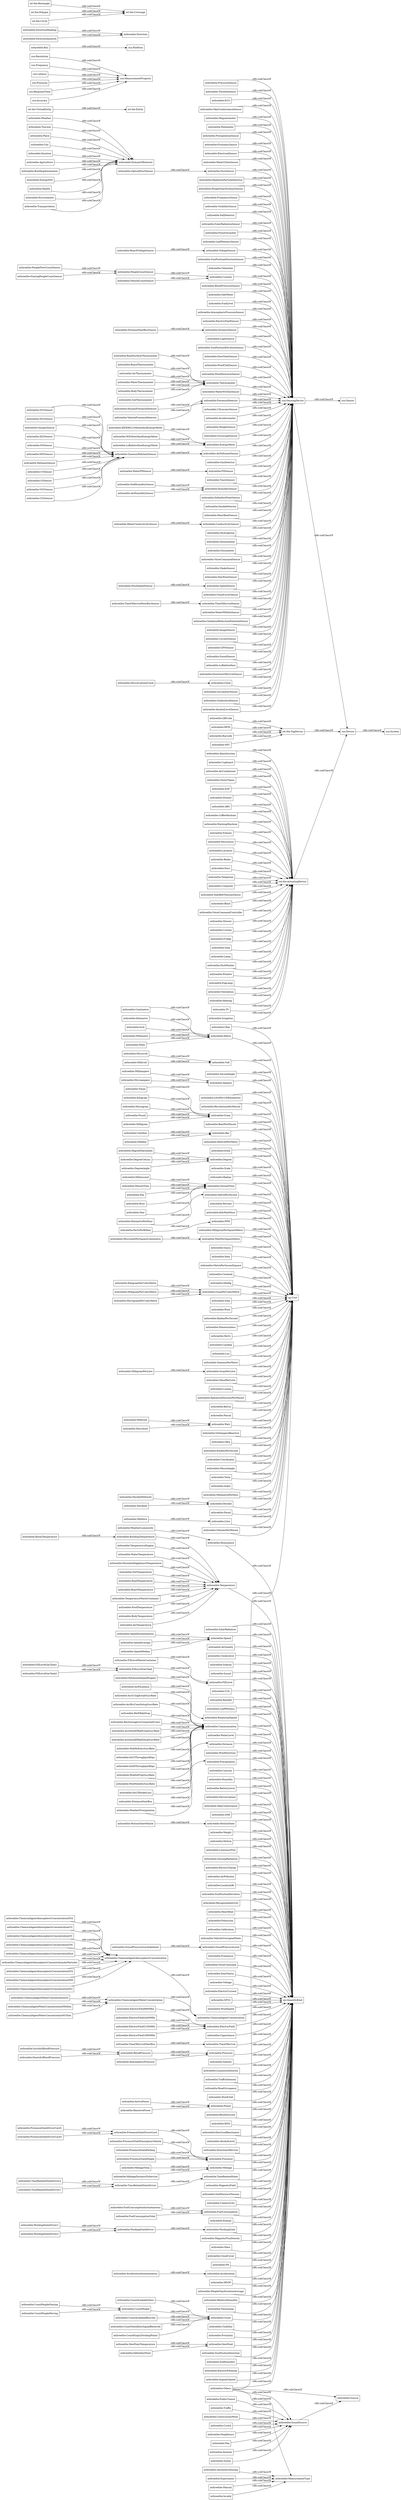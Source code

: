 digraph ar2dtool_diagram { 
rankdir=LR;
size="1000"
node [shape = rectangle, color="black"]; "mthreelite:Dimensionless" "mthreelite:DeltaDewPoint" "mthreelite:Manual" "mthreelite:KilogramPerCubicMetre" "mthreelite:Hertz" "mthreelite:LocationQK" "mthreelite:SunPositionElevation" "mthreelite:PressureSensor" "mthreelite:RecognizedActivity" "mthreelite:Candela" "mthreelite:ThrottleSensor" "mthreelite:DegreeFahrenheit" "mthreelite:Lux" "mthreelite:HeartBeat" "mthreelite:SiemensPerMetre" "mthreelite:IEEE802154InterfaceEnergyMeter" "mthreelite:Potassium" "mthreelite:ECG" "mthreelite:AlarmSystem" "mthreelite:Cupboard" "mthreelite:QRCode" "mthreelite:ChemicalAgentAtmosphericConcentrationNO" "mthreelite:Weather" "mthreelite:SkinConductanceSensor" "mthreelite:FillLevelGasTank2" "mthreelite:Millisecond" "mthreelite:Calibration" "mthreelite:GramPerLitre" "mthreelite:DewPointTemperature" "mthreelite:CountAvailableTaxis" "mthreelite:VehicleOverspeedState" "mthreelite:ChemicalAgentAtmosphericConcentrationNO2" "mthreelite:SoundPressureLevel" "mthreelite:Microvolt" "mthreelite:AirConditioner" "iot-lite:VirtualEntity" "mthreelite:Magnetometer" "mthreelite:Frequency" "mthreelite:VoiceCommand" "ssn:Resolution" "mthreelite:DoorStatus" "mthreelite:PeopleCountSensor" "mthreelite:Voltage" "mthreelite:Pedometer" "mthreelite:FuelConsumptionTotal" "mthreelite:Millilitre" "mthreelite:PrecipitationSensor" "mthreelite:SO2Sensor" "mthreelite:NO2Sensor" "mthreelite:ProximitySensor" "mthreelite:ElectricalSensor" "mthreelite:WaterO2IonSensor" "mthreelite:MmolPerLitre" "mthreelite:ElectricCurrent" "mthreelite:MilligramPerCubicMetre" "mthreelite:DustSensor" "mthreelite:SPO2" "mthreelite:FillLevelGasTank1" "mthreelite:RadiationParticleDetector" "mthreelite:Tourism" "mthreelite:Lumen" "mthreelite:WindSpeed" "mthreelite:PeopleStayDurationSensor" "mthreelite:SystolicBloodPressure" "ssn:SensingDevice" "mthreelite:SnowChains" "mthreelite:ChemicalAgentConcentration" "mthreelite:WorkingStateDriver1" "mthreelite:ElectricField" "mthreelite:FrequencySensor" "mthreelite:CountPeople" "mthreelite:RadiationParticlesPerMinute" "mthreelite:GaseousPollutantSensor" "ssn:Platform" "mthreelite:Capacitance" "mthreelite:Invalid" "mthreelite:OxygenSensor" "mthreelite:TimeOfArrival" "mthreelite:Pressure" "mthreelite:VisibilitySensor" "mthreelite:Kelvin" "mthreelite:Pascal" "mthreelite:H2SSensor" "mthreelite:Salinity" "mthreelite:DecibelA" "mthreelite:SpeedInstantaneous" "mthreelite:MinuteTime" "mthreelite:FallDetector" "mthreelite:Watt" "mthreelite:LuminousIntensity" "mthreelite:SolarRadiationSensor" "mthreelite:TrafficIntensity" "mthreelite:VoltAmpereReactive" "mthreelite:AccS1SigEstabSuccRate" "mthreelite:Fan" "mthreelite:Okta" "mthreelite:HouseholdApplianceTemperature" "mthreelite:RoadOccupancy" "mthreelite:Centibar" "mthreelite:Tonne" "mthreelite:WindChill" "mthreelite:Power" "mthreelite:TimeRelatedStateDriver2" "mthreelite:Animals" "mthreelite:MilligramPerLitre" "mthreelite:PulseOxymeter" "ssn:Sensor" "mthreelite:DirectionHeading" "mthreelite:BloodGlucose" "mthreelite:SoilTemperature" "mthreelite:Milliampere" "mthreelite:NOSensor" "mthreelite:RSSI" "mthreelite:Place" "mthreelite:FillLevelWasteContainer" "mthreelite:WeatherLuminosity" "mthreelite:MileageDistanceToService" "mthreelite:RoadTemperature" "mthreelite:DirectionAzimuth" "mthreelite:KilobitsPerSecond" "mthreelite:Coordinates" "mthreelite:NH3Sensor" "mthreelite:ESP" "mthreelite:RFID" "mthreelite:SoilHumiditySensor" "mthreelite:MinuteAngle" "mthreelite:LeafWetnessSensor" "mthreelite:Drawer" "mthreelite:Tesla" "mthreelite:Kilogram" "mthreelite:VoltageSensor" "mthreelite:ElectricalResistance" "mthreelite:SunPositionDirectionSensor" "mthreelite:PresenceStateEmergencyVehicle" "mthreelite:Barcode" "ssn:Device" "mthreelite:AlcoholLevel" "iot-lite:TagDevice" "mthreelite:Odometer" "mthreelite:MicrowattPerSquareCentimetre" "mthreelite:Counter" "mthreelite:BloodPressureSensor" "mthreelite:SaltMeter" "mthreelite:ABS" "mthreelite:CoffeeMachine" "mthreelite:PeopleFlowCountSensor" "mthreelite:DirectionOfArrival" "mthreelite:Centimetre" "mthreelite:Presence" "mthreelite:MethaneSensor" "mthreelite:Microgram" "ssn:Frequency" "mthreelite:AtmosphericPressure" "mthreelite:StayingPeopleCountSensor" "mthreelite:BoardTemperature" "mthreelite:FuelLevel" "mthreelite:PresenceStateDriverCard1" "mthreelite:Mileage" "mthreelite:AccRrcConnSetupSuccRate" "mthreelite:CountPeopleStaying" "mthreelite:Index" "mthreelite:CountAvailableBicycles" "mthreelite:AtmosphericPressureSensor" "mthreelite:Sirens" "mthreelite:MillimetrePerHour" "qu:QuantityKind" "mthreelite:TimeRelatedState" "mthreelite:AirHumiditySensor" "mthreelite:SoundSource" "mthreelite:ElectricFieldSensor" "mthreelite:MagneticField" "mthreelite:Decibel" "mthreelite:SoilMoistureTension" "mthreelite:ReactivePower" "mthreelite:Milliwatt" "mthreelite:Conductivity" "mthreelite:COSensor" "mthreelite:DistanceSensor" "mthreelite:FuelConsumption" "mthreelite:City" "mthreelite:Energy" "mthreelite:RetERabDrop" "mthreelite:Farad" "mthreelite:Litre" "mthreelite:WorkingStateDriver" "mthreelite:WashingMachine" "mthreelite:KilometrePerHour" "mthreelite:PublicTransit" "mthreelite:LightSensor" "mthreelite:SunPositionElevationSensor" "mthreelite:DegreeCelsius" "mthreelite:DoorStateSensor" "mthreelite:WindChillSensor" "mthreelite:FuelConsumptionInstantaneous" "mthreelite:WindDirectionSensor" "mthreelite:Thermometer" "mthreelite:ResAverageLicConnectedUsers" "mthreelite:TimeRelatedStateDriver" "mthreelite:TemperatureWasteContainer" "mthreelite:AutomaticSensing" "mthreelite:Freezer" "mthreelite:WaterNO3IonSensor" "mthreelite:VehiclesPerMinute" "mthreelite:PresenceDetector" "mthreelite:WorkingState" "mthreelite:MagneticFluxDensity" "mthreelite:Mass" "mthreelite:CloudCover" "mthreelite:ChemicalAgentAtmosphericConcentrationCO" "mthreelite:Day" "mthreelite:Ohm" "mthreelite:Microampere" "mthreelite:Kilometre" "mthreelite:RoadSurfaceThermometer" "mthreelite:PH" "mthreelite:AccInitialERabEstabSuccRate" "mthreelite:Microwave" "ssn:Latency" "mthreelite:MicrogramPerCubicMetre" "mthreelite:WaterConductivitySensor" "mthreelite:UltrasonicSensor" "mthreelite:Accelerometer" "mthreelite:Metre" "mthreelite:WeightSensor" "mthreelite:Volt" "mthreelite:SecondAngle" "mthreelite:Traffic" "mthreelite:BoardThermometer" "mthreelite:Acceleration" "mthreelite:ChemicalAgentWaterConcentrationNO3Ion" "mthreelite:Ampere" "mthreelite:Millivolt" "mthreelite:AccInitialERabSetupSuccRate" "mthreelite:RoomTemperature" "mthreelite:GyroscopeSensor" "ssn:MeasurementProperty" "mthreelite:HDOP" "mthreelite:PeopleStayDurationAverage" "mthreelite:Emotion" "mthreelite:DecibelMilliwatt" "iot-lite:ActuatingDevice" "mthreelite:RelativeHumidity" "mthreelite:FoodTemperature" "mthreelite:Timestamp" "mthreelite:LitrePer100Kilometres" "mthreelite:Count" "mthreelite:RevolutionsPerMinute" "mthreelite:EnergyMeter" "mthreelite:AirPollutantSensor" "mthreelite:Visibility" "mthreelite:Proximity" "mthreelite:GasDetector" "mthreelite:Gram" "mthreelite:BeatPerMinute" "mthreelite:ActivePower" "mthreelite:Microwatt" "mthreelite:MileageTotal" "mthreelite:Bar" "mthreelite:SpeedAverage" "mthreelite:TimeRelatedStateDriver1" "mthreelite:PHSensor" "mthreelite:HumanPresenceDetector" "mthreelite:MillivoltPerMetre" "mthreelite:TouchSensor" "mthreelite:AirThermometer" "mthreelite:EAQI" "mthreelite:Agriculture" "mthreelite:Lavatory" "mthreelite:HumiditySensor" "mthreelite:DewPoint" "mthreelite:Degree" "mthreelite:MobHoExecSuccRate" "mthreelite:ChemicalAgentAtmosphericConcentrationO3" "mthreelite:Inch" "mthreelite:VehiclePresenceDetector" "mthreelite:Scale" "mthreelite:Radian" "mthreelite:SunPositionDirection" "mthreelite:SoilHumidity" "ssn:System" "mthreelite:ElectricPotential" "mthreelite:AngularSpeed" "mthreelite:BloodPressure" "mthreelite:O3Sensor" "mthreelite:Illuminance" "mthreelite:DeltaDewPointSensor" "mthreelite:DistanceNextBusSensor" "mthreelite:Temperature" "mthreelite:IntUlThroughputKbps" "mthreelite:Hour" "mthreelite:BuildingAutomation" "mthreelite:Bus" "mthreelite:ChemicalAgentAtmosphericConcentrationVOC" "mthreelite:SolarRadiation" "mthreelite:BodyTemperature" "mthreelite:Speed" "mthreelite:MotionStateVehicle" "mthreelite:TimeOfArrivalNextBus" "mthreelite:SecondTime" "mthreelite:ElectricField900Mhz" "mthreelite:AirQuality" "mthreelite:CountStatellitesSignalReceived" "mthreelite:Cholesterol" "mthreelite:PartsPerBillion" "mthreelite:WorkingStateDriver2" "mthreelite:OpticalDustSensor" "mthreelite:Boiler" "mthreelite:CountEmptyDockingPoints" "mthreelite:MetrePerSecond" "mthreelite:AirTemperature" "mthreelite:SmokeDetector" "mthreelite:DistanceNextBus" "mthreelite:Year" "mthreelite:ChemicalAgentAtmosphericConcentrationDust" "mthreelite:Pound" "mthreelite:NFC" "mthreelite:PresenceStateParking" "ssn:Precision" "mthreelite:DiastolicBloodPressure" "mthreelite:EnergyDOI" "mthreelite:Sodium" "mthreelite:Door" "mthreelite:ChemicalAgentAtmosphericConcentrationAirParticles" "mthreelite:Sound" "mthreelite:BuildingTemperature" "mthreelite:FillLevel" "mthreelite:Percent" "mthreelite:Milligram" "mthreelite:ChemicalAgentAtmosphericConcentration" "mthreelite:CO2" "mthreelite:ChemicalAgentWaterConcentrationO2" "mthreelite:ConstructionWork" "mthreelite:Rainfall" "mthreelite:WaterThermometer" "mthreelite:Telephone" "mthreelite:Health" "mthreelite:Millimetre" "mthreelite:KiloWattHour" "mthreelite:LeafWetness" "mthreelite:HeartBeatSensor" "mthreelite:Miles" "mthreelite:Computer" "mthreelite:WiFiInterfaceEnergyMeter" "mthreelite:WeatherPrecipitation" "ssn:ResponseTime" "mthreelite:SpeedMedian" "mthreelite:Millibar" "mthreelite:ConductivitySensor" "mthreelite:SoundPressureLevelAmbient" "mthreelite:RotationalSpeed" "mthreelite:PPM" "mthreelite:Communication" "mthreelite:WaterLevel" "mthreelite:Distance" "mthreelite:Hydrophone" "mthreelite:Seismometer" "mthreelite:DeviceUptimeClock" "mthreelite:IntDlThroughputKbps" "mthreelite:WindDirection" "mthreelite:SeatBeltTensionSensor" "mthreelite:MilligramPerSquareMetre" "mthreelite:ElectricField2400MHz" "mthreelite:Blind" "mthreelite:Precipitation" "mthreelite:VoiceCommandController" "mthreelite:Experiment" "mthreelite:PresenceStatePeople" "mthreelite:WattPerSquareMetre" "mthreelite:Crowd" "mthreelite:Glucometer" "iot-lite:Rectangle" "mthreelite:Environment" "mthreelite:Shower" "mthreelite:CountPeopleMoving" "mthreelite:Curtain" "mthreelite:ChemicalAgentAtmosphericConcentrationSO2" "mthreelite:ElectricField2100MHz" "mthreelite:Calcium" "mthreelite:WaterPHSensor" "mthreelite:VoiceCommandSensor" "mthreelite:DomainOfInterest" "mthreelite:ShakeSensor" "mthreelite:Gauss" "mthreelite:Fridge" "mthreelite:DewPointSensor" "mthreelite:Item" "mthreelite:AccelerationInstantaneous" "mthreelite:SpeedSensor" "mthreelite:DegreeAngle" "mthreelite:CloudCoverSensor" "mthreelite:Humidity" "mthreelite:WindSpeedSensor" "mthreelite:Sink" "mthreelite:MetrePerSecondSquare" "iot-lite:Polygon" "mthreelite:Neighbours" "mthreelite:Coulomb" "mthreelite:MeasurementType" "mthreelite:MobHoPrepSuccRate" "mthreelite:Direction" "mthreelite:TimeOfArrivalSensor" "mthreelite:MobMobilitySuccRate" "mthreelite:VehicleCountSensor" "mthreelite:BatteryLevel" "mthreelite:Lamp" "mthreelite:BodyThermometer" "mthreelite:IntUlPacketLoss" "mthreelite:SoilThermometer" "mthreelite:DishWasher" "mthreelite:PresenceStateDriverCard2" "iot-lite:Coverage" "mthreelite:DeviceUptime" "mthreelite:WaterNH4IonSensor" "mthreelite:ChemicalAgentAtmosphericConcentrationNH3" "mthreelite:SkinConductance" "mthreelite:TimeOfArrivalNextBusSensor" "mthreelite:Window" "ssn:Accuracy" "mthreelite:OxidationReductionPotentialSensor" "mthreelite:ImageSensor" "mthreelite:VOCSensor" "mthreelite:CurrentSensor" "mthreelite:ChemicalAgentWaterConcentration" "mthreelite:FogLamp" "mthreelite:Transportation" "qu:Unit" "mthreelite:SNR" "mthreelite:MotionState" "mthreelite:GPSSensor" "mthreelite:Ventilation" "mthreelite:Weight" "mthreelite:MmHg" "mthreelite:Heating" "mthreelite:IntDlLatency" "mthreelite:BoardVoltageSensor" "mthreelite:Source" "mthreelite:ChemicalAgentWaterConcentrationNH4Ion" "mthreelite:Others" "mthreelite:GramPerCubicMetre" "mthreelite:SoundSensor" "mthreelite:LoRaInterface" "mthreelite:DirectionOfArrivalSensor" "mthreelite:Motion" "mthreelite:Clock" "mthreelite:LuminousFlux" "mthreelite:Step" "mthreelite:IonisingRadiation" "mthreelite:CO2Sensor" "iot-lite:Entity" "mthreelite:ElectricField1800MHz" "mthreelite:Wout" "mthreelite:RotationalSpeedEngine" "mthreelite:TemperatureEngine" "mthreelite:PresenceStateDriverCard" "mthreelite:RadianPerSecond" "iot-lite:Circle" "mthreelite:ElectricCharge" "mthreelite:GyrometerSensor" "mthreelite:CholesterolSensor" "mthreelite:AirPollution" "mthreelite:TV" "mthreelite:AlcoholLevelSensor" "mthreelite:LoRaInterfaceEnergyMeter" "mthreelite:WaterTemperature" "mthreelite:Irrigation" "mthreelite:FillLevelGasTank" ; /*classes style*/
	"mthreelite:Microgram" -> "mthreelite:Gram" [ label = "rdfs:subClassOf" ];
	"mthreelite:RSSI" -> "qu:QuantityKind" [ label = "rdfs:subClassOf" ];
	"mthreelite:Index" -> "qu:Unit" [ label = "rdfs:subClassOf" ];
	"mthreelite:CountPeople" -> "mthreelite:Count" [ label = "rdfs:subClassOf" ];
	"mthreelite:DecibelMilliwatt" -> "mthreelite:Decibel" [ label = "rdfs:subClassOf" ];
	"mthreelite:RoadOccupancy" -> "qu:QuantityKind" [ label = "rdfs:subClassOf" ];
	"mthreelite:PresenceStateParking" -> "mthreelite:Presence" [ label = "rdfs:subClassOf" ];
	"mthreelite:SecondTime" -> "qu:Unit" [ label = "rdfs:subClassOf" ];
	"mthreelite:ElectricCurrent" -> "qu:QuantityKind" [ label = "rdfs:subClassOf" ];
	"mthreelite:FillLevel" -> "qu:QuantityKind" [ label = "rdfs:subClassOf" ];
	"mthreelite:MinuteTime" -> "mthreelite:SecondTime" [ label = "rdfs:subClassOf" ];
	"mthreelite:SunPositionDirectionSensor" -> "ssn:SensingDevice" [ label = "rdfs:subClassOf" ];
	"mthreelite:KilogramPerCubicMetre" -> "mthreelite:GramPerCubicMetre" [ label = "rdfs:subClassOf" ];
	"mthreelite:FoodTemperature" -> "mthreelite:Temperature" [ label = "rdfs:subClassOf" ];
	"mthreelite:Scale" -> "qu:Unit" [ label = "rdfs:subClassOf" ];
	"mthreelite:TimeRelatedStateDriver1" -> "mthreelite:TimeRelatedStateDriver" [ label = "rdfs:subClassOf" ];
	"mthreelite:DistanceNextBus" -> "mthreelite:Distance" [ label = "rdfs:subClassOf" ];
	"mthreelite:GyroscopeSensor" -> "ssn:SensingDevice" [ label = "rdfs:subClassOf" ];
	"mthreelite:PresenceStateEmergencyVehicle" -> "mthreelite:Presence" [ label = "rdfs:subClassOf" ];
	"mthreelite:MmHg" -> "qu:Unit" [ label = "rdfs:subClassOf" ];
	"mthreelite:PeopleFlowCountSensor" -> "mthreelite:PeopleCountSensor" [ label = "rdfs:subClassOf" ];
	"mthreelite:Microwave" -> "iot-lite:ActuatingDevice" [ label = "rdfs:subClassOf" ];
	"mthreelite:Environment" -> "mthreelite:DomainOfInterest" [ label = "rdfs:subClassOf" ];
	"mthreelite:Telephone" -> "iot-lite:ActuatingDevice" [ label = "rdfs:subClassOf" ];
	"mthreelite:LoRaInterfaceEnergyMeter" -> "mthreelite:EnergyMeter" [ label = "rdfs:subClassOf" ];
	"mthreelite:ChemicalAgentWaterConcentration" -> "mthreelite:ChemicalAgentConcentration" [ label = "rdfs:subClassOf" ];
	"mthreelite:VoiceCommandSensor" -> "ssn:SensingDevice" [ label = "rdfs:subClassOf" ];
	"mthreelite:TimeRelatedStateDriver" -> "mthreelite:TimeRelatedState" [ label = "rdfs:subClassOf" ];
	"mthreelite:Cupboard" -> "iot-lite:ActuatingDevice" [ label = "rdfs:subClassOf" ];
	"mthreelite:WindChill" -> "qu:QuantityKind" [ label = "rdfs:subClassOf" ];
	"mthreelite:MilligramPerSquareMetre" -> "qu:Unit" [ label = "rdfs:subClassOf" ];
	"mthreelite:Blind" -> "iot-lite:ActuatingDevice" [ label = "rdfs:subClassOf" ];
	"mthreelite:ChemicalAgentWaterConcentrationO2" -> "mthreelite:ChemicalAgentWaterConcentration" [ label = "rdfs:subClassOf" ];
	"mthreelite:TemperatureWasteContainer" -> "mthreelite:Temperature" [ label = "rdfs:subClassOf" ];
	"mthreelite:Sodium" -> "qu:QuantityKind" [ label = "rdfs:subClassOf" ];
	"mthreelite:LocationQK" -> "qu:QuantityKind" [ label = "rdfs:subClassOf" ];
	"mthreelite:Percent" -> "qu:Unit" [ label = "rdfs:subClassOf" ];
	"mthreelite:Barcode" -> "iot-lite:TagDevice" [ label = "rdfs:subClassOf" ];
	"mthreelite:Degree" -> "qu:Unit" [ label = "rdfs:subClassOf" ];
	"mthreelite:CountEmptyDockingPoints" -> "mthreelite:Count" [ label = "rdfs:subClassOf" ];
	"mthreelite:Boiler" -> "iot-lite:ActuatingDevice" [ label = "rdfs:subClassOf" ];
	"mthreelite:TouchSensor" -> "ssn:SensingDevice" [ label = "rdfs:subClassOf" ];
	"mthreelite:SpeedMedian" -> "mthreelite:Speed" [ label = "rdfs:subClassOf" ];
	"mthreelite:Decibel" -> "qu:Unit" [ label = "rdfs:subClassOf" ];
	"mthreelite:ActivePower" -> "mthreelite:Power" [ label = "rdfs:subClassOf" ];
	"mthreelite:Hydrophone" -> "ssn:SensingDevice" [ label = "rdfs:subClassOf" ];
	"mthreelite:RadianPerSecond" -> "qu:Unit" [ label = "rdfs:subClassOf" ];
	"mthreelite:Coordinates" -> "qu:Unit" [ label = "rdfs:subClassOf" ];
	"mthreelite:AlcoholLevelSensor" -> "ssn:SensingDevice" [ label = "rdfs:subClassOf" ];
	"mthreelite:ChemicalAgentAtmosphericConcentrationNO" -> "mthreelite:ChemicalAgentAtmosphericConcentration" [ label = "rdfs:subClassOf" ];
	"mthreelite:DoorStateSensor" -> "ssn:SensingDevice" [ label = "rdfs:subClassOf" ];
	"ssn:Frequency" -> "ssn:MeasurementProperty" [ label = "rdfs:subClassOf" ];
	"mthreelite:CloudCoverSensor" -> "ssn:SensingDevice" [ label = "rdfs:subClassOf" ];
	"iot-lite:TagDevice" -> "ssn:Device" [ label = "rdfs:subClassOf" ];
	"mthreelite:Tourism" -> "mthreelite:DomainOfInterest" [ label = "rdfs:subClassOf" ];
	"mthreelite:Visibility" -> "qu:QuantityKind" [ label = "rdfs:subClassOf" ];
	"mthreelite:CholesterolSensor" -> "ssn:SensingDevice" [ label = "rdfs:subClassOf" ];
	"mthreelite:ElectricField2100MHz" -> "mthreelite:ElectricField" [ label = "rdfs:subClassOf" ];
	"mthreelite:LeafWetnessSensor" -> "ssn:SensingDevice" [ label = "rdfs:subClassOf" ];
	"mthreelite:Dimensionless" -> "qu:Unit" [ label = "rdfs:subClassOf" ];
	"mthreelite:MetrePerSecond" -> "qu:Unit" [ label = "rdfs:subClassOf" ];
	"mthreelite:Tesla" -> "qu:Unit" [ label = "rdfs:subClassOf" ];
	"mthreelite:Salinity" -> "qu:QuantityKind" [ label = "rdfs:subClassOf" ];
	"mthreelite:Milligram" -> "mthreelite:Gram" [ label = "rdfs:subClassOf" ];
	"mthreelite:LeafWetness" -> "qu:QuantityKind" [ label = "rdfs:subClassOf" ];
	"mthreelite:Potassium" -> "qu:QuantityKind" [ label = "rdfs:subClassOf" ];
	"mthreelite:VisibilitySensor" -> "ssn:SensingDevice" [ label = "rdfs:subClassOf" ];
	"mthreelite:PHSensor" -> "ssn:SensingDevice" [ label = "rdfs:subClassOf" ];
	"mthreelite:Power" -> "qu:QuantityKind" [ label = "rdfs:subClassOf" ];
	"mthreelite:ElectricalResistance" -> "qu:QuantityKind" [ label = "rdfs:subClassOf" ];
	"mthreelite:Shower" -> "iot-lite:ActuatingDevice" [ label = "rdfs:subClassOf" ];
	"mthreelite:Hertz" -> "qu:Unit" [ label = "rdfs:subClassOf" ];
	"mthreelite:GPSSensor" -> "ssn:SensingDevice" [ label = "rdfs:subClassOf" ];
	"mthreelite:Ventilation" -> "iot-lite:ActuatingDevice" [ label = "rdfs:subClassOf" ];
	"mthreelite:EnergyMeter" -> "ssn:SensingDevice" [ label = "rdfs:subClassOf" ];
	"mthreelite:HumanPresenceDetector" -> "mthreelite:PresenceDetector" [ label = "rdfs:subClassOf" ];
	"mthreelite:RevolutionsPerMinute" -> "qu:Unit" [ label = "rdfs:subClassOf" ];
	"mthreelite:SnowChains" -> "iot-lite:ActuatingDevice" [ label = "rdfs:subClassOf" ];
	"mthreelite:PresenceStateDriverCard" -> "mthreelite:Presence" [ label = "rdfs:subClassOf" ];
	"mthreelite:CountPeopleMoving" -> "mthreelite:CountPeople" [ label = "rdfs:subClassOf" ];
	"mthreelite:PresenceStateDriverCard2" -> "mthreelite:PresenceStateDriverCard" [ label = "rdfs:subClassOf" ];
	"mthreelite:AccelerationInstantaneous" -> "mthreelite:Acceleration" [ label = "rdfs:subClassOf" ];
	"mthreelite:WindDirectionSensor" -> "ssn:SensingDevice" [ label = "rdfs:subClassOf" ];
	"mthreelite:CurrentSensor" -> "ssn:SensingDevice" [ label = "rdfs:subClassOf" ];
	"mthreelite:Count" -> "qu:QuantityKind" [ label = "rdfs:subClassOf" ];
	"mthreelite:Inch" -> "mthreelite:Metre" [ label = "rdfs:subClassOf" ];
	"mthreelite:CO2" -> "qu:QuantityKind" [ label = "rdfs:subClassOf" ];
	"mthreelite:FillLevelGasTank" -> "mthreelite:FillLevel" [ label = "rdfs:subClassOf" ];
	"mthreelite:WorkingStateDriver" -> "mthreelite:WorkingState" [ label = "rdfs:subClassOf" ];
	"mthreelite:TimeRelatedStateDriver2" -> "mthreelite:TimeRelatedStateDriver" [ label = "rdfs:subClassOf" ];
	"mthreelite:VoltAmpereReactive" -> "qu:Unit" [ label = "rdfs:subClassOf" ];
	"mthreelite:Kelvin" -> "qu:Unit" [ label = "rdfs:subClassOf" ];
	"mthreelite:Pedometer" -> "ssn:SensingDevice" [ label = "rdfs:subClassOf" ];
	"mthreelite:ECG" -> "ssn:SensingDevice" [ label = "rdfs:subClassOf" ];
	"mthreelite:TimeOfArrival" -> "qu:QuantityKind" [ label = "rdfs:subClassOf" ];
	"mthreelite:COSensor" -> "mthreelite:GaseousPollutantSensor" [ label = "rdfs:subClassOf" ];
	"mthreelite:VoltageSensor" -> "ssn:SensingDevice" [ label = "rdfs:subClassOf" ];
	"mthreelite:Pascal" -> "qu:Unit" [ label = "rdfs:subClassOf" ];
	"mthreelite:PeopleStayDurationAverage" -> "qu:QuantityKind" [ label = "rdfs:subClassOf" ];
	"ssn:Device" -> "ssn:System" [ label = "rdfs:subClassOf" ];
	"mthreelite:SPO2" -> "qu:QuantityKind" [ label = "rdfs:subClassOf" ];
	"mthreelite:MobHoPrepSuccRate" -> "mthreelite:Communication" [ label = "rdfs:subClassOf" ];
	"mthreelite:Voltage" -> "qu:QuantityKind" [ label = "rdfs:subClassOf" ];
	"mthreelite:CountPeopleStaying" -> "mthreelite:CountPeople" [ label = "rdfs:subClassOf" ];
	"mthreelite:TimeOfArrivalNextBus" -> "mthreelite:TimeOfArrival" [ label = "rdfs:subClassOf" ];
	"mthreelite:DewPointSensor" -> "ssn:SensingDevice" [ label = "rdfs:subClassOf" ];
	"mthreelite:Pressure" -> "qu:QuantityKind" [ label = "rdfs:subClassOf" ];
	"mthreelite:Crowd" -> "mthreelite:SoundSource" [ label = "rdfs:subClassOf" ];
	"mthreelite:Precipitation" -> "qu:QuantityKind" [ label = "rdfs:subClassOf" ];
	"mthreelite:AutomaticSensing" -> "mthreelite:MeasurementType" [ label = "rdfs:subClassOf" ];
	"mthreelite:AccS1SigEstabSuccRate" -> "mthreelite:Communication" [ label = "rdfs:subClassOf" ];
	"mthreelite:Ampere" -> "qu:Unit" [ label = "rdfs:subClassOf" ];
	"mthreelite:Millivolt" -> "mthreelite:Volt" [ label = "rdfs:subClassOf" ];
	"mthreelite:Bar" -> "qu:Unit" [ label = "rdfs:subClassOf" ];
	"mthreelite:VoiceCommand" -> "qu:QuantityKind" [ label = "rdfs:subClassOf" ];
	"mthreelite:DegreeFahrenheit" -> "mthreelite:Degree" [ label = "rdfs:subClassOf" ];
	"mthreelite:Accelerometer" -> "ssn:SensingDevice" [ label = "rdfs:subClassOf" ];
	"mthreelite:PPM" -> "qu:Unit" [ label = "rdfs:subClassOf" ];
	"mthreelite:FillLevelGasTank1" -> "mthreelite:FillLevelGasTank" [ label = "rdfs:subClassOf" ];
	"mthreelite:MillimetrePerHour" -> "qu:Unit" [ label = "rdfs:subClassOf" ];
	"mthreelite:LitrePer100Kilometres" -> "qu:Unit" [ label = "rdfs:subClassOf" ];
	"mthreelite:Sirens" -> "mthreelite:SoundSource" [ label = "rdfs:subClassOf" ];
	"mthreelite:Lamp" -> "iot-lite:ActuatingDevice" [ label = "rdfs:subClassOf" ];
	"mthreelite:LoRaInterface" -> "ssn:SensingDevice" [ label = "rdfs:subClassOf" ];
	"mthreelite:RelativeHumidity" -> "qu:QuantityKind" [ label = "rdfs:subClassOf" ];
	"mthreelite:EnergyDOI" -> "mthreelite:DomainOfInterest" [ label = "rdfs:subClassOf" ];
	"mthreelite:BloodPressureSensor" -> "ssn:SensingDevice" [ label = "rdfs:subClassOf" ];
	"mthreelite:Candela" -> "qu:Unit" [ label = "rdfs:subClassOf" ];
	"ssn:Resolution" -> "ssn:MeasurementProperty" [ label = "rdfs:subClassOf" ];
	"mthreelite:Frequency" -> "qu:QuantityKind" [ label = "rdfs:subClassOf" ];
	"mthreelite:SpeedAverage" -> "mthreelite:Speed" [ label = "rdfs:subClassOf" ];
	"mthreelite:VehicleOverspeedState" -> "qu:QuantityKind" [ label = "rdfs:subClassOf" ];
	"mthreelite:QRCode" -> "iot-lite:TagDevice" [ label = "rdfs:subClassOf" ];
	"mthreelite:ChemicalAgentAtmosphericConcentrationNH3" -> "mthreelite:ChemicalAgentAtmosphericConcentration" [ label = "rdfs:subClassOf" ];
	"mthreelite:DegreeAngle" -> "mthreelite:Degree" [ label = "rdfs:subClassOf" ];
	"mthreelite:KiloWattHour" -> "qu:Unit" [ label = "rdfs:subClassOf" ];
	"mthreelite:MagneticField" -> "qu:QuantityKind" [ label = "rdfs:subClassOf" ];
	"iot-lite:Polygon" -> "iot-lite:Coverage" [ label = "rdfs:subClassOf" ];
	"mthreelite:CloudCover" -> "qu:QuantityKind" [ label = "rdfs:subClassOf" ];
	"mthreelite:AlarmSystem" -> "iot-lite:ActuatingDevice" [ label = "rdfs:subClassOf" ];
	"mthreelite:ElectricFieldSensor" -> "ssn:SensingDevice" [ label = "rdfs:subClassOf" ];
	"mthreelite:VehiclePresenceDetector" -> "mthreelite:PresenceDetector" [ label = "rdfs:subClassOf" ];
	"mthreelite:FillLevelWasteContainer" -> "mthreelite:FillLevel" [ label = "rdfs:subClassOf" ];
	"mthreelite:UltrasonicSensor" -> "ssn:SensingDevice" [ label = "rdfs:subClassOf" ];
	"mthreelite:Neighbours" -> "mthreelite:SoundSource" [ label = "rdfs:subClassOf" ];
	"mthreelite:PresenceDetector" -> "ssn:SensingDevice" [ label = "rdfs:subClassOf" ];
	"mthreelite:Window" -> "iot-lite:ActuatingDevice" [ label = "rdfs:subClassOf" ];
	"mthreelite:AirHumiditySensor" -> "mthreelite:HumiditySensor" [ label = "rdfs:subClassOf" ];
	"mthreelite:AlcoholLevel" -> "qu:QuantityKind" [ label = "rdfs:subClassOf" ];
	"mthreelite:Glucometer" -> "ssn:SensingDevice" [ label = "rdfs:subClassOf" ];
	"mthreelite:Place" -> "mthreelite:DomainOfInterest" [ label = "rdfs:subClassOf" ];
	"mthreelite:Milliwatt" -> "mthreelite:Watt" [ label = "rdfs:subClassOf" ];
	"mthreelite:Clock" -> "ssn:SensingDevice" [ label = "rdfs:subClassOf" ];
	"mthreelite:SoundSource" -> "mthreelite:Source" [ label = "rdfs:subClassOf" ];
	"mthreelite:FuelConsumption" -> "qu:QuantityKind" [ label = "rdfs:subClassOf" ];
	"mthreelite:BoardVoltageSensor" -> "mthreelite:VoltageSensor" [ label = "rdfs:subClassOf" ];
	"mthreelite:AngularSpeed" -> "qu:QuantityKind" [ label = "rdfs:subClassOf" ];
	"mthreelite:IntDlThroughputKbps" -> "mthreelite:Communication" [ label = "rdfs:subClassOf" ];
	"mthreelite:SeatBeltTensionSensor" -> "iot-lite:ActuatingDevice" [ label = "rdfs:subClassOf" ];
	"iot-lite:Circle" -> "iot-lite:Coverage" [ label = "rdfs:subClassOf" ];
	"mthreelite:ChemicalAgentAtmosphericConcentrationDust" -> "mthreelite:ChemicalAgentAtmosphericConcentration" [ label = "rdfs:subClassOf" ];
	"mthreelite:WorkingStateDriver1" -> "mthreelite:WorkingStateDriver" [ label = "rdfs:subClassOf" ];
	"mthreelite:BatteryLevel" -> "qu:QuantityKind" [ label = "rdfs:subClassOf" ];
	"mthreelite:Microvolt" -> "mthreelite:Volt" [ label = "rdfs:subClassOf" ];
	"mthreelite:Speed" -> "qu:QuantityKind" [ label = "rdfs:subClassOf" ];
	"mthreelite:VehicleCountSensor" -> "mthreelite:Counter" [ label = "rdfs:subClassOf" ];
	"mthreelite:Lux" -> "qu:Unit" [ label = "rdfs:subClassOf" ];
	"mthreelite:MotionState" -> "qu:QuantityKind" [ label = "rdfs:subClassOf" ];
	"mthreelite:DirectionHeading" -> "mthreelite:Direction" [ label = "rdfs:subClassOf" ];
	"mthreelite:TimeOfArrivalSensor" -> "ssn:SensingDevice" [ label = "rdfs:subClassOf" ];
	"mthreelite:Lumen" -> "qu:Unit" [ label = "rdfs:subClassOf" ];
	"mthreelite:GramPerCubicMetre" -> "qu:Unit" [ label = "rdfs:subClassOf" ];
	"mthreelite:OxygenSensor" -> "mthreelite:GaseousPollutantSensor" [ label = "rdfs:subClassOf" ];
	"mthreelite:Millimetre" -> "mthreelite:Metre" [ label = "rdfs:subClassOf" ];
	"mthreelite:DeviceUptimeClock" -> "mthreelite:Clock" [ label = "rdfs:subClassOf" ];
	"mthreelite:Pound" -> "mthreelite:Gram" [ label = "rdfs:subClassOf" ];
	"mthreelite:CountAvailableBicycles" -> "mthreelite:Count" [ label = "rdfs:subClassOf" ];
	"mthreelite:MileageTotal" -> "mthreelite:Mileage" [ label = "rdfs:subClassOf" ];
	"mthreelite:Others" -> "mthreelite:Source" [ label = "rdfs:subClassOf" ];
	"mthreelite:Others" -> "mthreelite:SoundSource" [ label = "rdfs:subClassOf" ];
	"mthreelite:Others" -> "mthreelite:MeasurementType" [ label = "rdfs:subClassOf" ];
	"mthreelite:Others" -> "qu:Unit" [ label = "rdfs:subClassOf" ];
	"mthreelite:Others" -> "qu:QuantityKind" [ label = "rdfs:subClassOf" ];
	"mthreelite:SO2Sensor" -> "mthreelite:GaseousPollutantSensor" [ label = "rdfs:subClassOf" ];
	"mthreelite:SpeedSensor" -> "ssn:SensingDevice" [ label = "rdfs:subClassOf" ];
	"mthreelite:WeatherPrecipitation" -> "mthreelite:Precipitation" [ label = "rdfs:subClassOf" ];
	"mthreelite:NO2Sensor" -> "mthreelite:GaseousPollutantSensor" [ label = "rdfs:subClassOf" ];
	"mthreelite:Curtain" -> "iot-lite:ActuatingDevice" [ label = "rdfs:subClassOf" ];
	"mthreelite:NOSensor" -> "mthreelite:GaseousPollutantSensor" [ label = "rdfs:subClassOf" ];
	"mthreelite:RoadSurfaceThermometer" -> "mthreelite:Thermometer" [ label = "rdfs:subClassOf" ];
	"mthreelite:Kilometre" -> "mthreelite:Metre" [ label = "rdfs:subClassOf" ];
	"mthreelite:LightSensor" -> "ssn:SensingDevice" [ label = "rdfs:subClassOf" ];
	"mthreelite:IntUlThroughputKbps" -> "mthreelite:Communication" [ label = "rdfs:subClassOf" ];
	"mthreelite:Gram" -> "qu:Unit" [ label = "rdfs:subClassOf" ];
	"mthreelite:MobMobilitySuccRate" -> "mthreelite:Communication" [ label = "rdfs:subClassOf" ];
	"mthreelite:RadiationParticlesPerMinute" -> "qu:Unit" [ label = "rdfs:subClassOf" ];
	"mthreelite:Centibar" -> "mthreelite:Bar" [ label = "rdfs:subClassOf" ];
	"mthreelite:EAQI" -> "qu:Unit" [ label = "rdfs:subClassOf" ];
	"mthreelite:ABS" -> "iot-lite:ActuatingDevice" [ label = "rdfs:subClassOf" ];
	"mthreelite:WaterO2IonSensor" -> "ssn:SensingDevice" [ label = "rdfs:subClassOf" ];
	"mthreelite:FillLevelGasTank2" -> "mthreelite:FillLevelGasTank" [ label = "rdfs:subClassOf" ];
	"mthreelite:Microwatt" -> "mthreelite:Watt" [ label = "rdfs:subClassOf" ];
	"mthreelite:ReactivePower" -> "mthreelite:Power" [ label = "rdfs:subClassOf" ];
	"mthreelite:RetERabDrop" -> "mthreelite:Communication" [ label = "rdfs:subClassOf" ];
	"mthreelite:TimeOfArrivalNextBusSensor" -> "mthreelite:TimeOfArrivalSensor" [ label = "rdfs:subClassOf" ];
	"mthreelite:Motion" -> "qu:QuantityKind" [ label = "rdfs:subClassOf" ];
	"mthreelite:ChemicalAgentAtmosphericConcentrationVOC" -> "mthreelite:ChemicalAgentAtmosphericConcentration" [ label = "rdfs:subClassOf" ];
	"mthreelite:VehiclesPerMinute" -> "qu:Unit" [ label = "rdfs:subClassOf" ];
	"mthreelite:DistanceSensor" -> "ssn:SensingDevice" [ label = "rdfs:subClassOf" ];
	"mthreelite:MillivoltPerMetre" -> "qu:Unit" [ label = "rdfs:subClassOf" ];
	"mthreelite:AirConditioner" -> "iot-lite:ActuatingDevice" [ label = "rdfs:subClassOf" ];
	"mthreelite:Ohm" -> "qu:Unit" [ label = "rdfs:subClassOf" ];
	"mthreelite:Calcium" -> "qu:QuantityKind" [ label = "rdfs:subClassOf" ];
	"mthreelite:Door" -> "iot-lite:ActuatingDevice" [ label = "rdfs:subClassOf" ];
	"mthreelite:CO2Sensor" -> "mthreelite:GaseousPollutantSensor" [ label = "rdfs:subClassOf" ];
	"mthreelite:BuildingTemperature" -> "mthreelite:Temperature" [ label = "rdfs:subClassOf" ];
	"iot-lite:Rectangle" -> "iot-lite:Coverage" [ label = "rdfs:subClassOf" ];
	"mthreelite:SoundPressureLevelAmbient" -> "mthreelite:SoundPressureLevel" [ label = "rdfs:subClassOf" ];
	"mthreelite:WattPerSquareMetre" -> "qu:Unit" [ label = "rdfs:subClassOf" ];
	"mthreelite:Weather" -> "mthreelite:DomainOfInterest" [ label = "rdfs:subClassOf" ];
	"mthreelite:ESP" -> "iot-lite:ActuatingDevice" [ label = "rdfs:subClassOf" ];
	"mthreelite:ChemicalAgentAtmosphericConcentration" -> "mthreelite:ChemicalAgentConcentration" [ label = "rdfs:subClassOf" ];
	"mthreelite:FuelLevel" -> "ssn:SensingDevice" [ label = "rdfs:subClassOf" ];
	"mthreelite:ElectricField900Mhz" -> "mthreelite:ElectricField" [ label = "rdfs:subClassOf" ];
	"mthreelite:VoiceCommandController" -> "iot-lite:ActuatingDevice" [ label = "rdfs:subClassOf" ];
	"mthreelite:GramPerLitre" -> "qu:Unit" [ label = "rdfs:subClassOf" ];
	"mthreelite:Kilogram" -> "mthreelite:Gram" [ label = "rdfs:subClassOf" ];
	"mthreelite:WindDirection" -> "qu:QuantityKind" [ label = "rdfs:subClassOf" ];
	"mthreelite:MmolPerLitre" -> "qu:Unit" [ label = "rdfs:subClassOf" ];
	"mthreelite:AirPollutantSensor" -> "ssn:SensingDevice" [ label = "rdfs:subClassOf" ];
	"mthreelite:PeopleCountSensor" -> "mthreelite:Counter" [ label = "rdfs:subClassOf" ];
	"mthreelite:WeightSensor" -> "ssn:SensingDevice" [ label = "rdfs:subClassOf" ];
	"mthreelite:DustSensor" -> "ssn:SensingDevice" [ label = "rdfs:subClassOf" ];
	"mthreelite:CoffeeMachine" -> "iot-lite:ActuatingDevice" [ label = "rdfs:subClassOf" ];
	"mthreelite:Fridge" -> "iot-lite:ActuatingDevice" [ label = "rdfs:subClassOf" ];
	"mthreelite:ThrottleSensor" -> "ssn:SensingDevice" [ label = "rdfs:subClassOf" ];
	"mthreelite:Timestamp" -> "qu:QuantityKind" [ label = "rdfs:subClassOf" ];
	"mthreelite:Acceleration" -> "qu:QuantityKind" [ label = "rdfs:subClassOf" ];
	"mthreelite:Miles" -> "mthreelite:Metre" [ label = "rdfs:subClassOf" ];
	"mthreelite:WindSpeedSensor" -> "mthreelite:SpeedSensor" [ label = "rdfs:subClassOf" ];
	"ssn:Accuracy" -> "ssn:MeasurementProperty" [ label = "rdfs:subClassOf" ];
	"mthreelite:DirectionOfArrivalSensor" -> "ssn:SensingDevice" [ label = "rdfs:subClassOf" ];
	"mthreelite:Farad" -> "qu:Unit" [ label = "rdfs:subClassOf" ];
	"mthreelite:WaterLevel" -> "qu:QuantityKind" [ label = "rdfs:subClassOf" ];
	"mthreelite:PresenceStatePeople" -> "mthreelite:Presence" [ label = "rdfs:subClassOf" ];
	"mthreelite:Lavatory" -> "iot-lite:ActuatingDevice" [ label = "rdfs:subClassOf" ];
	"mthreelite:HeartBeat" -> "qu:QuantityKind" [ label = "rdfs:subClassOf" ];
	"mthreelite:Invalid" -> "mthreelite:MeasurementType" [ label = "rdfs:subClassOf" ];
	"mthreelite:KilobitsPerSecond" -> "qu:Unit" [ label = "rdfs:subClassOf" ];
	"mthreelite:WorkingStateDriver2" -> "mthreelite:WorkingStateDriver" [ label = "rdfs:subClassOf" ];
	"mthreelite:DewPoint" -> "qu:QuantityKind" [ label = "rdfs:subClassOf" ];
	"mthreelite:AtmosphericPressureSensor" -> "ssn:SensingDevice" [ label = "rdfs:subClassOf" ];
	"mthreelite:PH" -> "qu:QuantityKind" [ label = "rdfs:subClassOf" ];
	"mthreelite:Drawer" -> "iot-lite:ActuatingDevice" [ label = "rdfs:subClassOf" ];
	"mthreelite:DegreeCelsius" -> "mthreelite:Degree" [ label = "rdfs:subClassOf" ];
	"mthreelite:SoilHumidity" -> "qu:QuantityKind" [ label = "rdfs:subClassOf" ];
	"mthreelite:AirTemperature" -> "mthreelite:Temperature" [ label = "rdfs:subClassOf" ];
	"mthreelite:Presence" -> "qu:QuantityKind" [ label = "rdfs:subClassOf" ];
	"mthreelite:RoomTemperature" -> "mthreelite:BuildingTemperature" [ label = "rdfs:subClassOf" ];
	"mthreelite:GaseousPollutantSensor" -> "mthreelite:AirPollutantSensor" [ label = "rdfs:subClassOf" ];
	"mthreelite:DiastolicBloodPressure" -> "mthreelite:BloodPressure" [ label = "rdfs:subClassOf" ];
	"mthreelite:Coulomb" -> "qu:Unit" [ label = "rdfs:subClassOf" ];
	"mthreelite:MotionStateVehicle" -> "mthreelite:MotionState" [ label = "rdfs:subClassOf" ];
	"mthreelite:RotationalSpeedEngine" -> "mthreelite:RotationalSpeed" [ label = "rdfs:subClassOf" ];
	"mthreelite:HDOP" -> "qu:QuantityKind" [ label = "rdfs:subClassOf" ];
	"mthreelite:SNR" -> "qu:QuantityKind" [ label = "rdfs:subClassOf" ];
	"mthreelite:Irrigation" -> "iot-lite:ActuatingDevice" [ label = "rdfs:subClassOf" ];
	"mthreelite:HouseholdApplianceTemperature" -> "mthreelite:Temperature" [ label = "rdfs:subClassOf" ];
	"mthreelite:ChemicalAgentWaterConcentrationNO3Ion" -> "mthreelite:ChemicalAgentWaterConcentration" [ label = "rdfs:subClassOf" ];
	"mthreelite:OxidationReductionPotentialSensor" -> "ssn:SensingDevice" [ label = "rdfs:subClassOf" ];
	"mthreelite:Litre" -> "qu:Unit" [ label = "rdfs:subClassOf" ];
	"mthreelite:SaltMeter" -> "ssn:SensingDevice" [ label = "rdfs:subClassOf" ];
	"mthreelite:ChemicalAgentAtmosphericConcentrationAirParticles" -> "mthreelite:ChemicalAgentAtmosphericConcentration" [ label = "rdfs:subClassOf" ];
	"mthreelite:Weight" -> "qu:QuantityKind" [ label = "rdfs:subClassOf" ];
	"mthreelite:BloodGlucose" -> "qu:QuantityKind" [ label = "rdfs:subClassOf" ];
	"mthreelite:Sink" -> "iot-lite:ActuatingDevice" [ label = "rdfs:subClassOf" ];
	"mthreelite:Experiment" -> "mthreelite:MeasurementType" [ label = "rdfs:subClassOf" ];
	"mthreelite:H2SSensor" -> "mthreelite:GaseousPollutantSensor" [ label = "rdfs:subClassOf" ];
	"mthreelite:VOCSensor" -> "mthreelite:GaseousPollutantSensor" [ label = "rdfs:subClassOf" ];
	"mthreelite:WeatherLuminosity" -> "mthreelite:Illuminance" [ label = "rdfs:subClassOf" ];
	"mthreelite:Wout" -> "qu:Unit" [ label = "rdfs:subClassOf" ];
	"mthreelite:RadiationParticleDetector" -> "ssn:SensingDevice" [ label = "rdfs:subClassOf" ];
	"mthreelite:DecibelA" -> "mthreelite:Decibel" [ label = "rdfs:subClassOf" ];
	"mthreelite:AirThermometer" -> "mthreelite:Thermometer" [ label = "rdfs:subClassOf" ];
	"mthreelite:FrequencySensor" -> "ssn:SensingDevice" [ label = "rdfs:subClassOf" ];
	"mthreelite:OpticalDustSensor" -> "mthreelite:DustSensor" [ label = "rdfs:subClassOf" ];
	"mthreelite:AirQuality" -> "qu:QuantityKind" [ label = "rdfs:subClassOf" ];
	"mthreelite:Agriculture" -> "mthreelite:DomainOfInterest" [ label = "rdfs:subClassOf" ];
	"iot-lite:VirtualEntity" -> "iot-lite:Entity" [ label = "rdfs:subClassOf" ];
	"mthreelite:Temperature" -> "qu:QuantityKind" [ label = "rdfs:subClassOf" ];
	"mthreelite:Okta" -> "qu:Unit" [ label = "rdfs:subClassOf" ];
	"mthreelite:ElectricalSensor" -> "ssn:SensingDevice" [ label = "rdfs:subClassOf" ];
	"mthreelite:ChemicalAgentAtmosphericConcentrationSO2" -> "mthreelite:ChemicalAgentAtmosphericConcentration" [ label = "rdfs:subClassOf" ];
	"mthreelite:AccInitialERabEstabSuccRate" -> "mthreelite:Communication" [ label = "rdfs:subClassOf" ];
	"mthreelite:SkinConductanceSensor" -> "ssn:SensingDevice" [ label = "rdfs:subClassOf" ];
	"mthreelite:O3Sensor" -> "mthreelite:GaseousPollutantSensor" [ label = "rdfs:subClassOf" ];
	"mthreelite:Transportation" -> "mthreelite:DomainOfInterest" [ label = "rdfs:subClassOf" ];
	"mthreelite:ChemicalAgentAtmosphericConcentrationO3" -> "mthreelite:ChemicalAgentAtmosphericConcentration" [ label = "rdfs:subClassOf" ];
	"mthreelite:SystolicBloodPressure" -> "mthreelite:BloodPressure" [ label = "rdfs:subClassOf" ];
	"mthreelite:Odometer" -> "ssn:SensingDevice" [ label = "rdfs:subClassOf" ];
	"mthreelite:NFC" -> "iot-lite:TagDevice" [ label = "rdfs:subClassOf" ];
	"mthreelite:AirPollution" -> "qu:QuantityKind" [ label = "rdfs:subClassOf" ];
	"mthreelite:Milliampere" -> "mthreelite:Ampere" [ label = "rdfs:subClassOf" ];
	"mthreelite:TrafficIntensity" -> "qu:QuantityKind" [ label = "rdfs:subClassOf" ];
	"mthreelite:SoilHumiditySensor" -> "mthreelite:HumiditySensor" [ label = "rdfs:subClassOf" ];
	"mthreelite:GasDetector" -> "ssn:SensingDevice" [ label = "rdfs:subClassOf" ];
	"mthreelite:HeartBeatSensor" -> "ssn:SensingDevice" [ label = "rdfs:subClassOf" ];
	"mthreelite:SpeedInstantaneous" -> "mthreelite:Speed" [ label = "rdfs:subClassOf" ];
	"mthreelite:Heating" -> "iot-lite:ActuatingDevice" [ label = "rdfs:subClassOf" ];
	"mthreelite:Mileage" -> "qu:QuantityKind" [ label = "rdfs:subClassOf" ];
	"mthreelite:Millibar" -> "mthreelite:Bar" [ label = "rdfs:subClassOf" ];
	"mthreelite:Computer" -> "iot-lite:ActuatingDevice" [ label = "rdfs:subClassOf" ];
	"ssn:ResponseTime" -> "ssn:MeasurementProperty" [ label = "rdfs:subClassOf" ];
	"mthreelite:DishWasher" -> "iot-lite:ActuatingDevice" [ label = "rdfs:subClassOf" ];
	"mthreelite:Thermometer" -> "ssn:SensingDevice" [ label = "rdfs:subClassOf" ];
	"mthreelite:WorkingState" -> "qu:QuantityKind" [ label = "rdfs:subClassOf" ];
	"mthreelite:Day" -> "mthreelite:SecondTime" [ label = "rdfs:subClassOf" ];
	"mthreelite:Counter" -> "ssn:SensingDevice" [ label = "rdfs:subClassOf" ];
	"mthreelite:Energy" -> "qu:QuantityKind" [ label = "rdfs:subClassOf" ];
	"mthreelite:ResAverageLicConnectedUsers" -> "mthreelite:Communication" [ label = "rdfs:subClassOf" ];
	"mthreelite:WaterTemperature" -> "mthreelite:Temperature" [ label = "rdfs:subClassOf" ];
	"mthreelite:Capacitance" -> "qu:QuantityKind" [ label = "rdfs:subClassOf" ];
	"mthreelite:Animals" -> "mthreelite:SoundSource" [ label = "rdfs:subClassOf" ];
	"mthreelite:DeltaDewPointSensor" -> "ssn:SensingDevice" [ label = "rdfs:subClassOf" ];
	"mthreelite:SoilTemperature" -> "mthreelite:Temperature" [ label = "rdfs:subClassOf" ];
	"mthreelite:ChemicalAgentConcentration" -> "qu:QuantityKind" [ label = "rdfs:subClassOf" ];
	"mthreelite:SoundSensor" -> "ssn:SensingDevice" [ label = "rdfs:subClassOf" ];
	"mthreelite:Bus" -> "ssn:Platform" [ label = "rdfs:subClassOf" ];
	"mthreelite:LuminousFlux" -> "qu:QuantityKind" [ label = "rdfs:subClassOf" ];
	"mthreelite:SolarRadiationSensor" -> "ssn:SensingDevice" [ label = "rdfs:subClassOf" ];
	"mthreelite:Hour" -> "mthreelite:SecondTime" [ label = "rdfs:subClassOf" ];
	"mthreelite:ProximitySensor" -> "ssn:SensingDevice" [ label = "rdfs:subClassOf" ];
	"mthreelite:MicrogramPerCubicMetre" -> "mthreelite:GramPerCubicMetre" [ label = "rdfs:subClassOf" ];
	"mthreelite:WaterConductivitySensor" -> "mthreelite:ConductivitySensor" [ label = "rdfs:subClassOf" ];
	"mthreelite:ConstructionWork" -> "mthreelite:SoundSource" [ label = "rdfs:subClassOf" ];
	"mthreelite:Sound" -> "qu:QuantityKind" [ label = "rdfs:subClassOf" ];
	"mthreelite:SoilMoistureTension" -> "qu:QuantityKind" [ label = "rdfs:subClassOf" ];
	"mthreelite:ShakeSensor" -> "ssn:SensingDevice" [ label = "rdfs:subClassOf" ];
	"mthreelite:FuelConsumptionInstantaneous" -> "mthreelite:FuelConsumption" [ label = "rdfs:subClassOf" ];
	"mthreelite:ConductivitySensor" -> "ssn:SensingDevice" [ label = "rdfs:subClassOf" ];
	"mthreelite:AccInitialERabSetupSuccRate" -> "mthreelite:Communication" [ label = "rdfs:subClassOf" ];
	"mthreelite:Tonne" -> "mthreelite:Gram" [ label = "rdfs:subClassOf" ];
	"mthreelite:GyrometerSensor" -> "ssn:SensingDevice" [ label = "rdfs:subClassOf" ];
	"mthreelite:WaterThermometer" -> "mthreelite:Thermometer" [ label = "rdfs:subClassOf" ];
	"mthreelite:NH3Sensor" -> "mthreelite:GaseousPollutantSensor" [ label = "rdfs:subClassOf" ];
	"mthreelite:ChemicalAgentAtmosphericConcentrationNO2" -> "mthreelite:ChemicalAgentAtmosphericConcentration" [ label = "rdfs:subClassOf" ];
	"mthreelite:TV" -> "iot-lite:ActuatingDevice" [ label = "rdfs:subClassOf" ];
	"mthreelite:Cholesterol" -> "qu:QuantityKind" [ label = "rdfs:subClassOf" ];
	"mthreelite:BuildingAutomation" -> "mthreelite:DomainOfInterest" [ label = "rdfs:subClassOf" ];
	"mthreelite:PulseOxymeter" -> "ssn:SensingDevice" [ label = "rdfs:subClassOf" ];
	"mthreelite:SoilThermometer" -> "mthreelite:Thermometer" [ label = "rdfs:subClassOf" ];
	"mthreelite:WaterNO3IonSensor" -> "ssn:SensingDevice" [ label = "rdfs:subClassOf" ];
	"mthreelite:WaterNH4IonSensor" -> "ssn:SensingDevice" [ label = "rdfs:subClassOf" ];
	"mthreelite:TimeRelatedState" -> "qu:QuantityKind" [ label = "rdfs:subClassOf" ];
	"mthreelite:IntDlLatency" -> "mthreelite:Communication" [ label = "rdfs:subClassOf" ];
	"mthreelite:BeatPerMinute" -> "qu:Unit" [ label = "rdfs:subClassOf" ];
	"mthreelite:MicrowattPerSquareCentimetre" -> "mthreelite:WattPerSquareMetre" [ label = "rdfs:subClassOf" ];
	"mthreelite:BoardTemperature" -> "mthreelite:Temperature" [ label = "rdfs:subClassOf" ];
	"mthreelite:Manual" -> "mthreelite:MeasurementType" [ label = "rdfs:subClassOf" ];
	"mthreelite:SunPositionDirection" -> "qu:QuantityKind" [ label = "rdfs:subClassOf" ];
	"mthreelite:CountAvailableTaxis" -> "mthreelite:Count" [ label = "rdfs:subClassOf" ];
	"mthreelite:MetrePerSecondSquare" -> "qu:Unit" [ label = "rdfs:subClassOf" ];
	"mthreelite:City" -> "mthreelite:DomainOfInterest" [ label = "rdfs:subClassOf" ];
	"mthreelite:ChemicalAgentAtmosphericConcentrationCO" -> "mthreelite:ChemicalAgentAtmosphericConcentration" [ label = "rdfs:subClassOf" ];
	"mthreelite:Gauss" -> "qu:Unit" [ label = "rdfs:subClassOf" ];
	"mthreelite:ElectricField2400MHz" -> "mthreelite:ElectricField" [ label = "rdfs:subClassOf" ];
	"mthreelite:PartsPerBillion" -> "mthreelite:PPM" [ label = "rdfs:subClassOf" ];
	"mthreelite:Proximity" -> "qu:QuantityKind" [ label = "rdfs:subClassOf" ];
	"mthreelite:Volt" -> "qu:Unit" [ label = "rdfs:subClassOf" ];
	"mthreelite:Millilitre" -> "mthreelite:Litre" [ label = "rdfs:subClassOf" ];
	"mthreelite:FallDetector" -> "ssn:SensingDevice" [ label = "rdfs:subClassOf" ];
	"mthreelite:ElectricField1800MHz" -> "mthreelite:ElectricField" [ label = "rdfs:subClassOf" ];
	"mthreelite:FuelConsumptionTotal" -> "mthreelite:FuelConsumption" [ label = "rdfs:subClassOf" ];
	"mthreelite:AtmosphericPressure" -> "mthreelite:Pressure" [ label = "rdfs:subClassOf" ];
	"mthreelite:Fan" -> "mthreelite:SoundSource" [ label = "rdfs:subClassOf" ];
	"mthreelite:MinuteAngle" -> "qu:Unit" [ label = "rdfs:subClassOf" ];
	"mthreelite:RecognizedActivity" -> "qu:QuantityKind" [ label = "rdfs:subClassOf" ];
	"mthreelite:DirectionAzimuth" -> "mthreelite:Direction" [ label = "rdfs:subClassOf" ];
	"mthreelite:RotationalSpeed" -> "qu:QuantityKind" [ label = "rdfs:subClassOf" ];
	"mthreelite:ElectricField" -> "qu:QuantityKind" [ label = "rdfs:subClassOf" ];
	"mthreelite:Calibration" -> "qu:QuantityKind" [ label = "rdfs:subClassOf" ];
	"mthreelite:Conductivity" -> "qu:QuantityKind" [ label = "rdfs:subClassOf" ];
	"mthreelite:PeopleStayDurationSensor" -> "ssn:SensingDevice" [ label = "rdfs:subClassOf" ];
	"mthreelite:Communication" -> "qu:QuantityKind" [ label = "rdfs:subClassOf" ];
	"mthreelite:TemperatureEngine" -> "mthreelite:Temperature" [ label = "rdfs:subClassOf" ];
	"mthreelite:SunPositionElevation" -> "qu:QuantityKind" [ label = "rdfs:subClassOf" ];
	"mthreelite:BoardThermometer" -> "mthreelite:Thermometer" [ label = "rdfs:subClassOf" ];
	"mthreelite:Year" -> "mthreelite:SecondTime" [ label = "rdfs:subClassOf" ];
	"mthreelite:Step" -> "qu:Unit" [ label = "rdfs:subClassOf" ];
	"mthreelite:ElectricCharge" -> "qu:QuantityKind" [ label = "rdfs:subClassOf" ];
	"mthreelite:CountStatellitesSignalReceived" -> "mthreelite:Count" [ label = "rdfs:subClassOf" ];
	"mthreelite:Mass" -> "qu:QuantityKind" [ label = "rdfs:subClassOf" ];
	"mthreelite:HumiditySensor" -> "ssn:SensingDevice" [ label = "rdfs:subClassOf" ];
	"mthreelite:Humidity" -> "qu:QuantityKind" [ label = "rdfs:subClassOf" ];
	"mthreelite:PublicTransit" -> "mthreelite:SoundSource" [ label = "rdfs:subClassOf" ];
	"mthreelite:WashingMachine" -> "iot-lite:ActuatingDevice" [ label = "rdfs:subClassOf" ];
	"mthreelite:KilometrePerHour" -> "mthreelite:MetrePerSecond" [ label = "rdfs:subClassOf" ];
	"mthreelite:FogLamp" -> "iot-lite:ActuatingDevice" [ label = "rdfs:subClassOf" ];
	"mthreelite:Item" -> "qu:Unit" [ label = "rdfs:subClassOf" ];
	"mthreelite:SiemensPerMetre" -> "qu:Unit" [ label = "rdfs:subClassOf" ];
	"ssn:Latency" -> "ssn:MeasurementProperty" [ label = "rdfs:subClassOf" ];
	"mthreelite:PrecipitationSensor" -> "ssn:SensingDevice" [ label = "rdfs:subClassOf" ];
	"mthreelite:SolarRadiation" -> "qu:QuantityKind" [ label = "rdfs:subClassOf" ];
	"mthreelite:BloodPressure" -> "mthreelite:Pressure" [ label = "rdfs:subClassOf" ];
	"mthreelite:AccRrcConnSetupSuccRate" -> "mthreelite:Communication" [ label = "rdfs:subClassOf" ];
	"mthreelite:DeltaDewPoint" -> "mthreelite:DewPoint" [ label = "rdfs:subClassOf" ];
	"mthreelite:SoundPressureLevel" -> "qu:QuantityKind" [ label = "rdfs:subClassOf" ];
	"mthreelite:Emotion" -> "mthreelite:DomainOfInterest" [ label = "rdfs:subClassOf" ];
	"mthreelite:Watt" -> "qu:Unit" [ label = "rdfs:subClassOf" ];
	"mthreelite:WindSpeed" -> "qu:QuantityKind" [ label = "rdfs:subClassOf" ];
	"mthreelite:LuminousIntensity" -> "qu:QuantityKind" [ label = "rdfs:subClassOf" ];
	"mthreelite:ChemicalAgentWaterConcentrationNH4Ion" -> "mthreelite:ChemicalAgentWaterConcentration" [ label = "rdfs:subClassOf" ];
	"mthreelite:ElectricPotential" -> "qu:QuantityKind" [ label = "rdfs:subClassOf" ];
	"mthreelite:IEEE802154InterfaceEnergyMeter" -> "mthreelite:EnergyMeter" [ label = "rdfs:subClassOf" ];
	"mthreelite:SmokeDetector" -> "ssn:SensingDevice" [ label = "rdfs:subClassOf" ];
	"mthreelite:Traffic" -> "mthreelite:SoundSource" [ label = "rdfs:subClassOf" ];
	"mthreelite:Radian" -> "qu:Unit" [ label = "rdfs:subClassOf" ];
	"mthreelite:MobHoExecSuccRate" -> "mthreelite:Communication" [ label = "rdfs:subClassOf" ];
	"mthreelite:BodyTemperature" -> "mthreelite:Temperature" [ label = "rdfs:subClassOf" ];
	"mthreelite:WaterPHSensor" -> "mthreelite:PHSensor" [ label = "rdfs:subClassOf" ];
	"mthreelite:Metre" -> "qu:Unit" [ label = "rdfs:subClassOf" ];
	"mthreelite:IonisingRadiation" -> "qu:QuantityKind" [ label = "rdfs:subClassOf" ];
	"mthreelite:WiFiInterfaceEnergyMeter" -> "mthreelite:EnergyMeter" [ label = "rdfs:subClassOf" ];
	"mthreelite:ImageSensor" -> "ssn:SensingDevice" [ label = "rdfs:subClassOf" ];
	"mthreelite:Illuminance" -> "qu:QuantityKind" [ label = "rdfs:subClassOf" ];
	"mthreelite:DirectionOfArrival" -> "qu:QuantityKind" [ label = "rdfs:subClassOf" ];
	"mthreelite:MagneticFluxDensity" -> "qu:QuantityKind" [ label = "rdfs:subClassOf" ];
	"mthreelite:PressureSensor" -> "ssn:SensingDevice" [ label = "rdfs:subClassOf" ];
	"mthreelite:StayingPeopleCountSensor" -> "mthreelite:PeopleCountSensor" [ label = "rdfs:subClassOf" ];
	"mthreelite:SunPositionElevationSensor" -> "ssn:SensingDevice" [ label = "rdfs:subClassOf" ];
	"mthreelite:MilligramPerCubicMetre" -> "mthreelite:GramPerCubicMetre" [ label = "rdfs:subClassOf" ];
	"mthreelite:DistanceNextBusSensor" -> "mthreelite:DistanceSensor" [ label = "rdfs:subClassOf" ];
	"mthreelite:Rainfall" -> "qu:QuantityKind" [ label = "rdfs:subClassOf" ];
	"ssn:SensingDevice" -> "ssn:Sensor" [ label = "rdfs:subClassOf" ];
	"ssn:SensingDevice" -> "ssn:Device" [ label = "rdfs:subClassOf" ];
	"mthreelite:DeviceUptime" -> "qu:QuantityKind" [ label = "rdfs:subClassOf" ];
	"ssn:Precision" -> "ssn:MeasurementProperty" [ label = "rdfs:subClassOf" ];
	"mthreelite:Centimetre" -> "mthreelite:Metre" [ label = "rdfs:subClassOf" ];
	"mthreelite:MileageDistanceToService" -> "mthreelite:Mileage" [ label = "rdfs:subClassOf" ];
	"mthreelite:BodyThermometer" -> "mthreelite:Thermometer" [ label = "rdfs:subClassOf" ];
	"mthreelite:MethaneSensor" -> "mthreelite:GaseousPollutantSensor" [ label = "rdfs:subClassOf" ];
	"mthreelite:Health" -> "mthreelite:DomainOfInterest" [ label = "rdfs:subClassOf" ];
	"mthreelite:RFID" -> "iot-lite:TagDevice" [ label = "rdfs:subClassOf" ];
	"mthreelite:SkinConductance" -> "qu:QuantityKind" [ label = "rdfs:subClassOf" ];
	"mthreelite:Millisecond" -> "mthreelite:SecondTime" [ label = "rdfs:subClassOf" ];
	"mthreelite:RoadTemperature" -> "mthreelite:Temperature" [ label = "rdfs:subClassOf" ];
	"mthreelite:Distance" -> "qu:QuantityKind" [ label = "rdfs:subClassOf" ];
	"mthreelite:SecondAngle" -> "qu:Unit" [ label = "rdfs:subClassOf" ];
	"mthreelite:DoorStatus" -> "qu:QuantityKind" [ label = "rdfs:subClassOf" ];
	"mthreelite:Freezer" -> "iot-lite:ActuatingDevice" [ label = "rdfs:subClassOf" ];
	"mthreelite:WindChillSensor" -> "ssn:SensingDevice" [ label = "rdfs:subClassOf" ];
	"mthreelite:DewPointTemperature" -> "mthreelite:DewPoint" [ label = "rdfs:subClassOf" ];
	"mthreelite:IntUlPacketLoss" -> "mthreelite:Communication" [ label = "rdfs:subClassOf" ];
	"mthreelite:PresenceStateDriverCard1" -> "mthreelite:PresenceStateDriverCard" [ label = "rdfs:subClassOf" ];
	"iot-lite:ActuatingDevice" -> "ssn:Device" [ label = "rdfs:subClassOf" ];
	"mthreelite:Seismometer" -> "ssn:SensingDevice" [ label = "rdfs:subClassOf" ];
	"mthreelite:MilligramPerLitre" -> "mthreelite:GramPerLitre" [ label = "rdfs:subClassOf" ];
	"mthreelite:Magnetometer" -> "ssn:SensingDevice" [ label = "rdfs:subClassOf" ];
	"mthreelite:Microampere" -> "mthreelite:Ampere" [ label = "rdfs:subClassOf" ];

}
